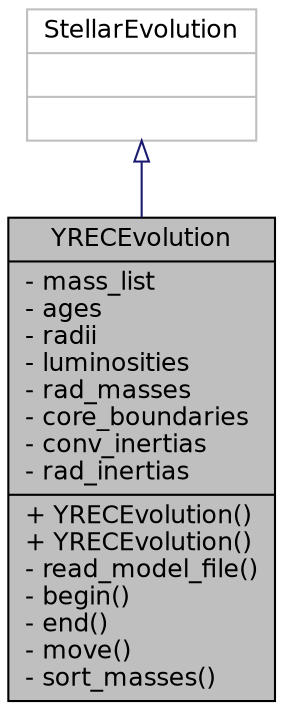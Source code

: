 digraph "YRECEvolution"
{
 // INTERACTIVE_SVG=YES
  edge [fontname="Helvetica",fontsize="12",labelfontname="Helvetica",labelfontsize="12"];
  node [fontname="Helvetica",fontsize="12",shape=record];
  Node2 [label="{YRECEvolution\n|- mass_list\l- ages\l- radii\l- luminosities\l- rad_masses\l- core_boundaries\l- conv_inertias\l- rad_inertias\l|+ YRECEvolution()\l+ YRECEvolution()\l- read_model_file()\l- begin()\l- end()\l- move()\l- sort_masses()\l}",height=0.2,width=0.4,color="black", fillcolor="grey75", style="filled", fontcolor="black"];
  Node3 -> Node2 [dir="back",color="midnightblue",fontsize="12",style="solid",arrowtail="onormal",fontname="Helvetica"];
  Node3 [label="{StellarEvolution\n||}",height=0.2,width=0.4,color="grey75", fillcolor="white", style="filled"];
}
